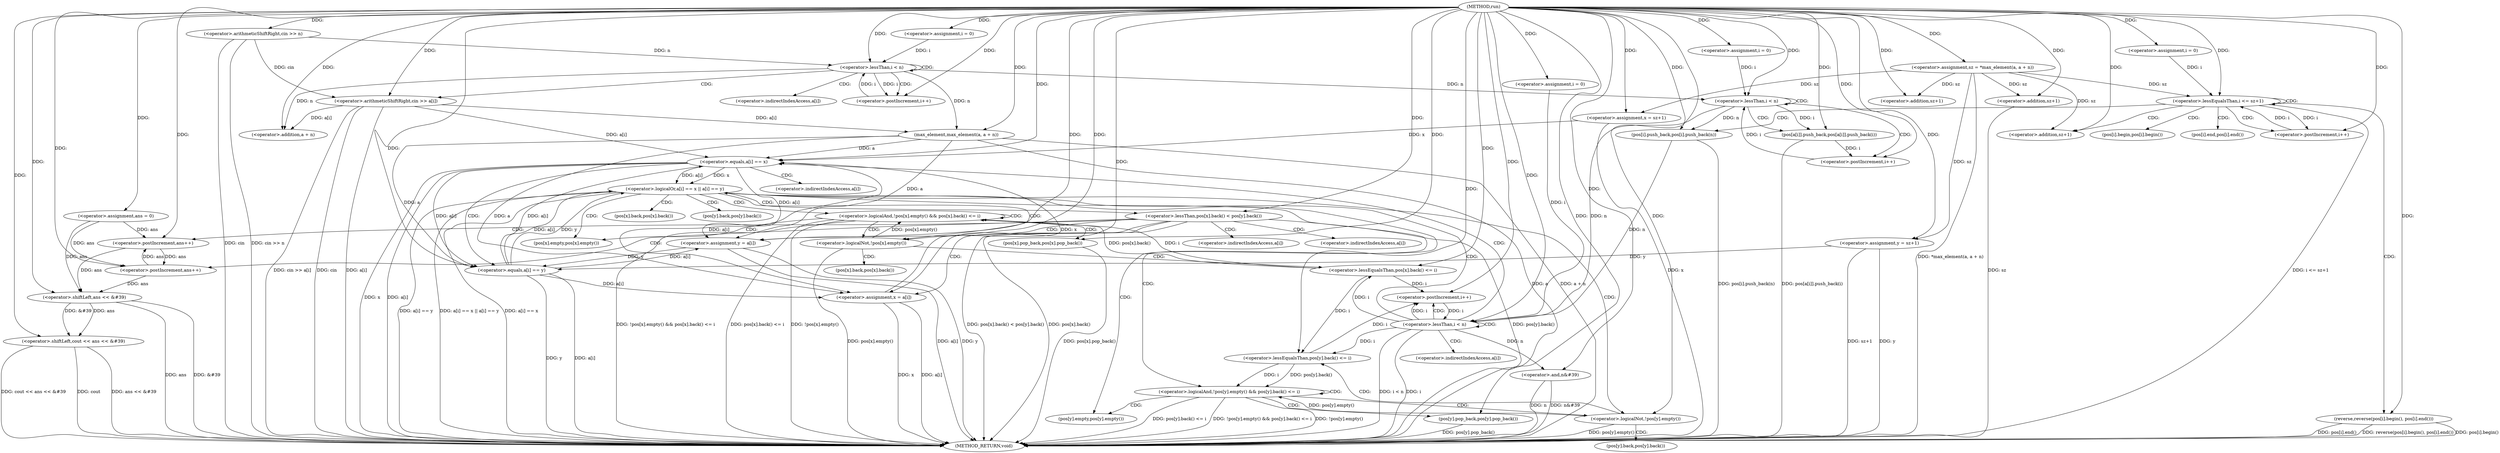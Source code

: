 digraph "run" {  
"1000257" [label = "(METHOD,run)" ]
"1000407" [label = "(METHOD_RETURN,void)" ]
"1000260" [label = "(<operator>.arithmeticShiftRight,cin >> n)" ]
"1000280" [label = "(<operator>.assignment,sz = *max_element(a, a + n))" ]
"1000320" [label = "(<operator>.assignment,ans = 0)" ]
"1000324" [label = "(<operator>.assignment,x = sz+1)" ]
"1000330" [label = "(<operator>.assignment,y = sz+1)" ]
"1000398" [label = "(<operator>.shiftLeft,cout << ans << &#39)" ]
"1000404" [label = "(<operator>.and,n&#39)" ]
"1000266" [label = "(<operator>.assignment,i = 0)" ]
"1000269" [label = "(<operator>.lessThan,i < n)" ]
"1000272" [label = "(<operator>.postIncrement,i++)" ]
"1000274" [label = "(<operator>.arithmeticShiftRight,cin >> a[i])" ]
"1000291" [label = "(<operator>.assignment,i = 0)" ]
"1000294" [label = "(<operator>.lessThan,i < n)" ]
"1000297" [label = "(<operator>.postIncrement,i++)" ]
"1000299" [label = "(pos[a[i]].push_back,pos[a[i]].push_back(i))" ]
"1000303" [label = "(<operator>.assignment,i = 0)" ]
"1000306" [label = "(<operator>.lessEqualsThan,i <= sz+1)" ]
"1000311" [label = "(<operator>.postIncrement,i++)" ]
"1000337" [label = "(<operator>.assignment,i = 0)" ]
"1000340" [label = "(<operator>.lessThan,i < n)" ]
"1000343" [label = "(<operator>.postIncrement,i++)" ]
"1000314" [label = "(pos[i].push_back,pos[i].push_back(n))" ]
"1000316" [label = "(reverse,reverse(pos[i].begin(), pos[i].end()))" ]
"1000326" [label = "(<operator>.addition,sz+1)" ]
"1000332" [label = "(<operator>.addition,sz+1)" ]
"1000400" [label = "(<operator>.shiftLeft,ans << &#39)" ]
"1000283" [label = "(max_element,max_element(a, a + n))" ]
"1000308" [label = "(<operator>.addition,sz+1)" ]
"1000347" [label = "(<operator>.logicalOr,a[i] == x || a[i] == y)" ]
"1000285" [label = "(<operator>.addition,a + n)" ]
"1000348" [label = "(<operator>.equals,a[i] == x)" ]
"1000353" [label = "(<operator>.equals,a[i] == y)" ]
"1000362" [label = "(<operator>.logicalAnd,!pos[x].empty() && pos[x].back() <= i)" ]
"1000368" [label = "(pos[x].pop_back,pos[x].pop_back())" ]
"1000370" [label = "(<operator>.logicalAnd,!pos[y].empty() && pos[y].back() <= i)" ]
"1000376" [label = "(pos[y].pop_back,pos[y].pop_back())" ]
"1000378" [label = "(<operator>.lessThan,pos[x].back() < pos[y].back())" ]
"1000382" [label = "(<operator>.assignment,y = a[i])" ]
"1000387" [label = "(<operator>.postIncrement,ans++)" ]
"1000363" [label = "(<operator>.logicalNot,!pos[x].empty())" ]
"1000365" [label = "(<operator>.lessEqualsThan,pos[x].back() <= i)" ]
"1000371" [label = "(<operator>.logicalNot,!pos[y].empty())" ]
"1000373" [label = "(<operator>.lessEqualsThan,pos[y].back() <= i)" ]
"1000391" [label = "(<operator>.assignment,x = a[i])" ]
"1000396" [label = "(<operator>.postIncrement,ans++)" ]
"1000276" [label = "(<operator>.indirectIndexAccess,a[i])" ]
"1000317" [label = "(pos[i].begin,pos[i].begin())" ]
"1000318" [label = "(pos[i].end,pos[i].end())" ]
"1000349" [label = "(<operator>.indirectIndexAccess,a[i])" ]
"1000354" [label = "(<operator>.indirectIndexAccess,a[i])" ]
"1000379" [label = "(pos[x].back,pos[x].back())" ]
"1000380" [label = "(pos[y].back,pos[y].back())" ]
"1000364" [label = "(pos[x].empty,pos[x].empty())" ]
"1000366" [label = "(pos[x].back,pos[x].back())" ]
"1000372" [label = "(pos[y].empty,pos[y].empty())" ]
"1000374" [label = "(pos[y].back,pos[y].back())" ]
"1000384" [label = "(<operator>.indirectIndexAccess,a[i])" ]
"1000393" [label = "(<operator>.indirectIndexAccess,a[i])" ]
  "1000260" -> "1000407"  [ label = "DDG: cin"] 
  "1000260" -> "1000407"  [ label = "DDG: cin >> n"] 
  "1000283" -> "1000407"  [ label = "DDG: a"] 
  "1000283" -> "1000407"  [ label = "DDG: a + n"] 
  "1000280" -> "1000407"  [ label = "DDG: *max_element(a, a + n)"] 
  "1000306" -> "1000407"  [ label = "DDG: i <= sz+1"] 
  "1000324" -> "1000407"  [ label = "DDG: x"] 
  "1000330" -> "1000407"  [ label = "DDG: y"] 
  "1000332" -> "1000407"  [ label = "DDG: sz"] 
  "1000330" -> "1000407"  [ label = "DDG: sz+1"] 
  "1000340" -> "1000407"  [ label = "DDG: i"] 
  "1000340" -> "1000407"  [ label = "DDG: i < n"] 
  "1000400" -> "1000407"  [ label = "DDG: ans"] 
  "1000400" -> "1000407"  [ label = "DDG: &#39"] 
  "1000398" -> "1000407"  [ label = "DDG: ans << &#39"] 
  "1000398" -> "1000407"  [ label = "DDG: cout << ans << &#39"] 
  "1000404" -> "1000407"  [ label = "DDG: n"] 
  "1000404" -> "1000407"  [ label = "DDG: n&#39"] 
  "1000348" -> "1000407"  [ label = "DDG: a[i]"] 
  "1000348" -> "1000407"  [ label = "DDG: x"] 
  "1000347" -> "1000407"  [ label = "DDG: a[i] == x"] 
  "1000353" -> "1000407"  [ label = "DDG: a[i]"] 
  "1000353" -> "1000407"  [ label = "DDG: y"] 
  "1000347" -> "1000407"  [ label = "DDG: a[i] == y"] 
  "1000347" -> "1000407"  [ label = "DDG: a[i] == x || a[i] == y"] 
  "1000363" -> "1000407"  [ label = "DDG: pos[x].empty()"] 
  "1000362" -> "1000407"  [ label = "DDG: !pos[x].empty()"] 
  "1000362" -> "1000407"  [ label = "DDG: pos[x].back() <= i"] 
  "1000362" -> "1000407"  [ label = "DDG: !pos[x].empty() && pos[x].back() <= i"] 
  "1000371" -> "1000407"  [ label = "DDG: pos[y].empty()"] 
  "1000370" -> "1000407"  [ label = "DDG: !pos[y].empty()"] 
  "1000370" -> "1000407"  [ label = "DDG: pos[y].back() <= i"] 
  "1000370" -> "1000407"  [ label = "DDG: !pos[y].empty() && pos[y].back() <= i"] 
  "1000378" -> "1000407"  [ label = "DDG: pos[x].back()"] 
  "1000378" -> "1000407"  [ label = "DDG: pos[y].back()"] 
  "1000378" -> "1000407"  [ label = "DDG: pos[x].back() < pos[y].back()"] 
  "1000391" -> "1000407"  [ label = "DDG: x"] 
  "1000391" -> "1000407"  [ label = "DDG: a[i]"] 
  "1000382" -> "1000407"  [ label = "DDG: y"] 
  "1000382" -> "1000407"  [ label = "DDG: a[i]"] 
  "1000376" -> "1000407"  [ label = "DDG: pos[y].pop_back()"] 
  "1000368" -> "1000407"  [ label = "DDG: pos[x].pop_back()"] 
  "1000314" -> "1000407"  [ label = "DDG: pos[i].push_back(n)"] 
  "1000316" -> "1000407"  [ label = "DDG: pos[i].begin()"] 
  "1000316" -> "1000407"  [ label = "DDG: pos[i].end()"] 
  "1000316" -> "1000407"  [ label = "DDG: reverse(pos[i].begin(), pos[i].end())"] 
  "1000299" -> "1000407"  [ label = "DDG: pos[a[i]].push_back(i)"] 
  "1000274" -> "1000407"  [ label = "DDG: cin"] 
  "1000274" -> "1000407"  [ label = "DDG: a[i]"] 
  "1000274" -> "1000407"  [ label = "DDG: cin >> a[i]"] 
  "1000398" -> "1000407"  [ label = "DDG: cout"] 
  "1000257" -> "1000320"  [ label = "DDG: "] 
  "1000257" -> "1000324"  [ label = "DDG: "] 
  "1000280" -> "1000324"  [ label = "DDG: sz"] 
  "1000257" -> "1000330"  [ label = "DDG: "] 
  "1000280" -> "1000330"  [ label = "DDG: sz"] 
  "1000257" -> "1000260"  [ label = "DDG: "] 
  "1000257" -> "1000266"  [ label = "DDG: "] 
  "1000257" -> "1000280"  [ label = "DDG: "] 
  "1000257" -> "1000291"  [ label = "DDG: "] 
  "1000257" -> "1000303"  [ label = "DDG: "] 
  "1000257" -> "1000337"  [ label = "DDG: "] 
  "1000257" -> "1000398"  [ label = "DDG: "] 
  "1000400" -> "1000398"  [ label = "DDG: ans"] 
  "1000400" -> "1000398"  [ label = "DDG: &#39"] 
  "1000340" -> "1000404"  [ label = "DDG: n"] 
  "1000257" -> "1000404"  [ label = "DDG: "] 
  "1000266" -> "1000269"  [ label = "DDG: i"] 
  "1000272" -> "1000269"  [ label = "DDG: i"] 
  "1000257" -> "1000269"  [ label = "DDG: "] 
  "1000260" -> "1000269"  [ label = "DDG: n"] 
  "1000269" -> "1000272"  [ label = "DDG: i"] 
  "1000257" -> "1000272"  [ label = "DDG: "] 
  "1000260" -> "1000274"  [ label = "DDG: cin"] 
  "1000257" -> "1000274"  [ label = "DDG: "] 
  "1000291" -> "1000294"  [ label = "DDG: i"] 
  "1000297" -> "1000294"  [ label = "DDG: i"] 
  "1000257" -> "1000294"  [ label = "DDG: "] 
  "1000269" -> "1000294"  [ label = "DDG: n"] 
  "1000299" -> "1000297"  [ label = "DDG: i"] 
  "1000257" -> "1000297"  [ label = "DDG: "] 
  "1000294" -> "1000299"  [ label = "DDG: i"] 
  "1000257" -> "1000299"  [ label = "DDG: "] 
  "1000303" -> "1000306"  [ label = "DDG: i"] 
  "1000311" -> "1000306"  [ label = "DDG: i"] 
  "1000257" -> "1000306"  [ label = "DDG: "] 
  "1000280" -> "1000306"  [ label = "DDG: sz"] 
  "1000306" -> "1000311"  [ label = "DDG: i"] 
  "1000257" -> "1000311"  [ label = "DDG: "] 
  "1000257" -> "1000326"  [ label = "DDG: "] 
  "1000280" -> "1000326"  [ label = "DDG: sz"] 
  "1000257" -> "1000332"  [ label = "DDG: "] 
  "1000280" -> "1000332"  [ label = "DDG: sz"] 
  "1000337" -> "1000340"  [ label = "DDG: i"] 
  "1000343" -> "1000340"  [ label = "DDG: i"] 
  "1000257" -> "1000340"  [ label = "DDG: "] 
  "1000294" -> "1000340"  [ label = "DDG: n"] 
  "1000314" -> "1000340"  [ label = "DDG: n"] 
  "1000340" -> "1000343"  [ label = "DDG: i"] 
  "1000365" -> "1000343"  [ label = "DDG: i"] 
  "1000373" -> "1000343"  [ label = "DDG: i"] 
  "1000257" -> "1000343"  [ label = "DDG: "] 
  "1000320" -> "1000400"  [ label = "DDG: ans"] 
  "1000396" -> "1000400"  [ label = "DDG: ans"] 
  "1000387" -> "1000400"  [ label = "DDG: ans"] 
  "1000257" -> "1000400"  [ label = "DDG: "] 
  "1000274" -> "1000283"  [ label = "DDG: a[i]"] 
  "1000257" -> "1000283"  [ label = "DDG: "] 
  "1000269" -> "1000283"  [ label = "DDG: n"] 
  "1000280" -> "1000308"  [ label = "DDG: sz"] 
  "1000257" -> "1000308"  [ label = "DDG: "] 
  "1000294" -> "1000314"  [ label = "DDG: n"] 
  "1000257" -> "1000314"  [ label = "DDG: "] 
  "1000257" -> "1000316"  [ label = "DDG: "] 
  "1000274" -> "1000285"  [ label = "DDG: a[i]"] 
  "1000257" -> "1000285"  [ label = "DDG: "] 
  "1000269" -> "1000285"  [ label = "DDG: n"] 
  "1000348" -> "1000347"  [ label = "DDG: x"] 
  "1000348" -> "1000347"  [ label = "DDG: a[i]"] 
  "1000353" -> "1000347"  [ label = "DDG: a[i]"] 
  "1000353" -> "1000347"  [ label = "DDG: y"] 
  "1000283" -> "1000348"  [ label = "DDG: a"] 
  "1000353" -> "1000348"  [ label = "DDG: a[i]"] 
  "1000274" -> "1000348"  [ label = "DDG: a[i]"] 
  "1000324" -> "1000348"  [ label = "DDG: x"] 
  "1000391" -> "1000348"  [ label = "DDG: x"] 
  "1000257" -> "1000348"  [ label = "DDG: "] 
  "1000283" -> "1000353"  [ label = "DDG: a"] 
  "1000348" -> "1000353"  [ label = "DDG: a[i]"] 
  "1000330" -> "1000353"  [ label = "DDG: y"] 
  "1000382" -> "1000353"  [ label = "DDG: y"] 
  "1000257" -> "1000353"  [ label = "DDG: "] 
  "1000257" -> "1000368"  [ label = "DDG: "] 
  "1000257" -> "1000376"  [ label = "DDG: "] 
  "1000363" -> "1000362"  [ label = "DDG: pos[x].empty()"] 
  "1000365" -> "1000362"  [ label = "DDG: i"] 
  "1000365" -> "1000362"  [ label = "DDG: pos[x].back()"] 
  "1000371" -> "1000370"  [ label = "DDG: pos[y].empty()"] 
  "1000373" -> "1000370"  [ label = "DDG: i"] 
  "1000373" -> "1000370"  [ label = "DDG: pos[y].back()"] 
  "1000257" -> "1000378"  [ label = "DDG: "] 
  "1000283" -> "1000382"  [ label = "DDG: a"] 
  "1000348" -> "1000382"  [ label = "DDG: a[i]"] 
  "1000353" -> "1000382"  [ label = "DDG: a[i]"] 
  "1000257" -> "1000363"  [ label = "DDG: "] 
  "1000257" -> "1000365"  [ label = "DDG: "] 
  "1000340" -> "1000365"  [ label = "DDG: i"] 
  "1000257" -> "1000371"  [ label = "DDG: "] 
  "1000257" -> "1000373"  [ label = "DDG: "] 
  "1000340" -> "1000373"  [ label = "DDG: i"] 
  "1000365" -> "1000373"  [ label = "DDG: i"] 
  "1000257" -> "1000382"  [ label = "DDG: "] 
  "1000320" -> "1000387"  [ label = "DDG: ans"] 
  "1000396" -> "1000387"  [ label = "DDG: ans"] 
  "1000257" -> "1000387"  [ label = "DDG: "] 
  "1000283" -> "1000391"  [ label = "DDG: a"] 
  "1000348" -> "1000391"  [ label = "DDG: a[i]"] 
  "1000353" -> "1000391"  [ label = "DDG: a[i]"] 
  "1000257" -> "1000391"  [ label = "DDG: "] 
  "1000320" -> "1000396"  [ label = "DDG: ans"] 
  "1000387" -> "1000396"  [ label = "DDG: ans"] 
  "1000257" -> "1000396"  [ label = "DDG: "] 
  "1000269" -> "1000276"  [ label = "CDG: "] 
  "1000269" -> "1000274"  [ label = "CDG: "] 
  "1000269" -> "1000272"  [ label = "CDG: "] 
  "1000269" -> "1000269"  [ label = "CDG: "] 
  "1000294" -> "1000294"  [ label = "CDG: "] 
  "1000294" -> "1000297"  [ label = "CDG: "] 
  "1000294" -> "1000299"  [ label = "CDG: "] 
  "1000306" -> "1000306"  [ label = "CDG: "] 
  "1000306" -> "1000318"  [ label = "CDG: "] 
  "1000306" -> "1000316"  [ label = "CDG: "] 
  "1000306" -> "1000308"  [ label = "CDG: "] 
  "1000306" -> "1000314"  [ label = "CDG: "] 
  "1000306" -> "1000311"  [ label = "CDG: "] 
  "1000306" -> "1000317"  [ label = "CDG: "] 
  "1000340" -> "1000340"  [ label = "CDG: "] 
  "1000340" -> "1000349"  [ label = "CDG: "] 
  "1000340" -> "1000347"  [ label = "CDG: "] 
  "1000340" -> "1000343"  [ label = "CDG: "] 
  "1000340" -> "1000348"  [ label = "CDG: "] 
  "1000347" -> "1000380"  [ label = "CDG: "] 
  "1000347" -> "1000379"  [ label = "CDG: "] 
  "1000347" -> "1000362"  [ label = "CDG: "] 
  "1000347" -> "1000370"  [ label = "CDG: "] 
  "1000347" -> "1000371"  [ label = "CDG: "] 
  "1000347" -> "1000363"  [ label = "CDG: "] 
  "1000347" -> "1000378"  [ label = "CDG: "] 
  "1000347" -> "1000372"  [ label = "CDG: "] 
  "1000347" -> "1000364"  [ label = "CDG: "] 
  "1000348" -> "1000354"  [ label = "CDG: "] 
  "1000348" -> "1000353"  [ label = "CDG: "] 
  "1000362" -> "1000362"  [ label = "CDG: "] 
  "1000362" -> "1000368"  [ label = "CDG: "] 
  "1000362" -> "1000363"  [ label = "CDG: "] 
  "1000362" -> "1000364"  [ label = "CDG: "] 
  "1000370" -> "1000370"  [ label = "CDG: "] 
  "1000370" -> "1000371"  [ label = "CDG: "] 
  "1000370" -> "1000376"  [ label = "CDG: "] 
  "1000370" -> "1000372"  [ label = "CDG: "] 
  "1000378" -> "1000387"  [ label = "CDG: "] 
  "1000378" -> "1000396"  [ label = "CDG: "] 
  "1000378" -> "1000391"  [ label = "CDG: "] 
  "1000378" -> "1000384"  [ label = "CDG: "] 
  "1000378" -> "1000382"  [ label = "CDG: "] 
  "1000378" -> "1000393"  [ label = "CDG: "] 
  "1000363" -> "1000365"  [ label = "CDG: "] 
  "1000363" -> "1000366"  [ label = "CDG: "] 
  "1000371" -> "1000373"  [ label = "CDG: "] 
  "1000371" -> "1000374"  [ label = "CDG: "] 
}
